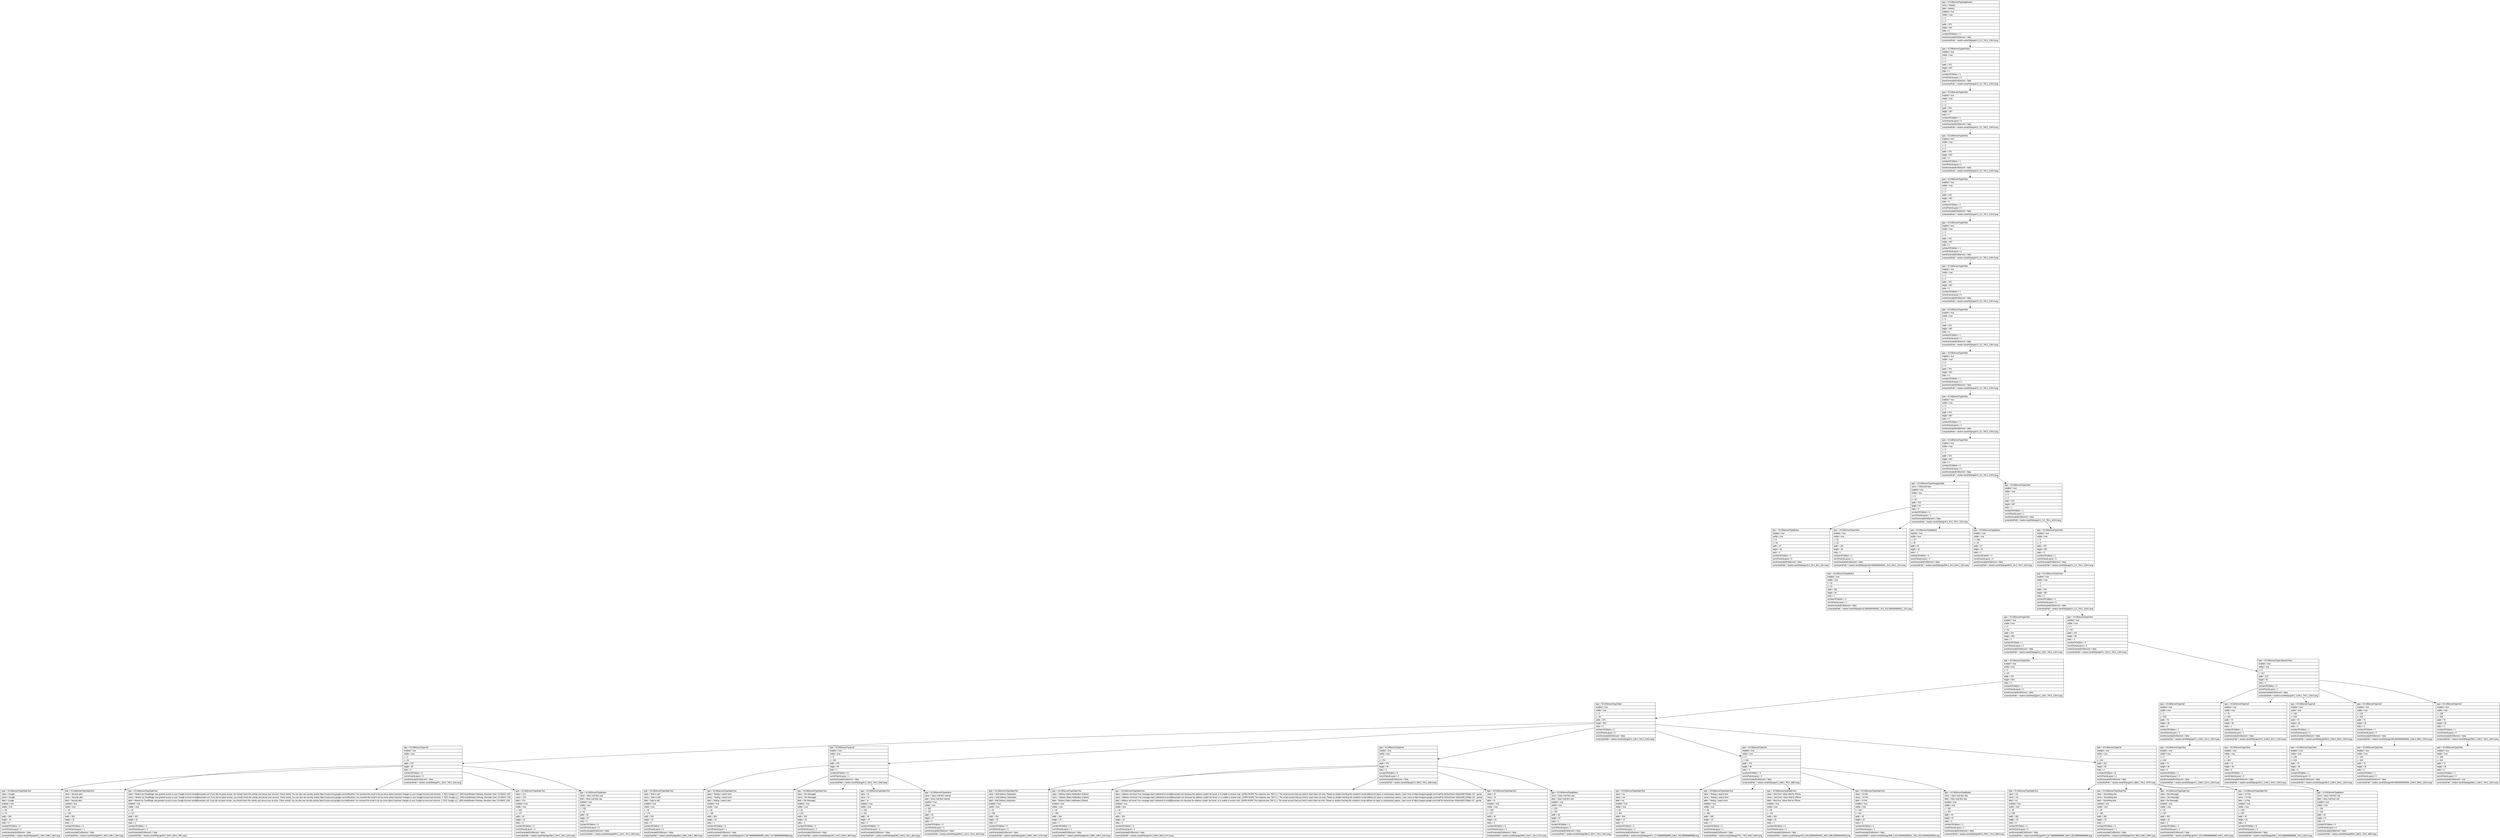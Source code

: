 digraph Layout {

	node [shape=record fontname=Arial];

	0	[label="{type = XCUIElementTypeApplication\l|name = Newton\l|label = Newton\l|enabled = true\l|visible = true\l|x = 0\l|y = 0\l|width = 375\l|height = 667\l|index = 0\l|numberOfChildren = 2\l|eventGeneratedOnElement = false \l|screenshotPath = newton-send/S0/pngs/0.0_0.0_750.0_1334.0.png\l}"]
	1	[label="{type = XCUIElementTypeWindow\l|enabled = true\l|visible = true\l|x = 0\l|y = 0\l|width = 375\l|height = 667\l|index = 0\l|numberOfChildren = 1\l|numInParentLayout = 0\l|eventGeneratedOnElement = false \l|screenshotPath = newton-send/S0/pngs/0.0_0.0_750.0_1334.0.png\l}"]
	2	[label="{type = XCUIElementTypeOther\l|enabled = true\l|visible = true\l|x = 0\l|y = 0\l|width = 375\l|height = 667\l|index = 0\l|numberOfChildren = 1\l|numInParentLayout = 0\l|eventGeneratedOnElement = false \l|screenshotPath = newton-send/S0/pngs/0.0_0.0_750.0_1334.0.png\l}"]
	3	[label="{type = XCUIElementTypeOther\l|enabled = true\l|visible = true\l|x = 0\l|y = 0\l|width = 375\l|height = 667\l|index = 0\l|numberOfChildren = 1\l|numInParentLayout = 0\l|eventGeneratedOnElement = false \l|screenshotPath = newton-send/S0/pngs/0.0_0.0_750.0_1334.0.png\l}"]
	4	[label="{type = XCUIElementTypeOther\l|enabled = true\l|visible = true\l|x = 0\l|y = 0\l|width = 375\l|height = 667\l|index = 0\l|numberOfChildren = 1\l|numInParentLayout = 0\l|eventGeneratedOnElement = false \l|screenshotPath = newton-send/S0/pngs/0.0_0.0_750.0_1334.0.png\l}"]
	5	[label="{type = XCUIElementTypeOther\l|enabled = true\l|visible = true\l|x = 0\l|y = 0\l|width = 375\l|height = 667\l|index = 0\l|numberOfChildren = 1\l|numInParentLayout = 0\l|eventGeneratedOnElement = false \l|screenshotPath = newton-send/S0/pngs/0.0_0.0_750.0_1334.0.png\l}"]
	6	[label="{type = XCUIElementTypeOther\l|enabled = true\l|visible = true\l|x = 0\l|y = 0\l|width = 375\l|height = 667\l|index = 0\l|numberOfChildren = 1\l|numInParentLayout = 0\l|eventGeneratedOnElement = false \l|screenshotPath = newton-send/S0/pngs/0.0_0.0_750.0_1334.0.png\l}"]
	7	[label="{type = XCUIElementTypeOther\l|enabled = true\l|visible = true\l|x = 0\l|y = 0\l|width = 375\l|height = 667\l|index = 0\l|numberOfChildren = 1\l|numInParentLayout = 0\l|eventGeneratedOnElement = false \l|screenshotPath = newton-send/S0/pngs/0.0_0.0_750.0_1334.0.png\l}"]
	8	[label="{type = XCUIElementTypeOther\l|enabled = true\l|visible = true\l|x = 0\l|y = 0\l|width = 375\l|height = 667\l|index = 0\l|numberOfChildren = 1\l|numInParentLayout = 0\l|eventGeneratedOnElement = false \l|screenshotPath = newton-send/S0/pngs/0.0_0.0_750.0_1334.0.png\l}"]
	9	[label="{type = XCUIElementTypeOther\l|enabled = true\l|visible = true\l|x = 0\l|y = 0\l|width = 375\l|height = 667\l|index = 0\l|numberOfChildren = 1\l|numInParentLayout = 0\l|eventGeneratedOnElement = false \l|screenshotPath = newton-send/S0/pngs/0.0_0.0_750.0_1334.0.png\l}"]
	10	[label="{type = XCUIElementTypeOther\l|enabled = true\l|visible = true\l|x = 0\l|y = 0\l|width = 375\l|height = 667\l|index = 0\l|numberOfChildren = 2\l|numInParentLayout = 0\l|eventGeneratedOnElement = false \l|screenshotPath = newton-send/S0/pngs/0.0_0.0_750.0_1334.0.png\l}"]
	11	[label="{type = XCUIElementTypeNavigationBar\l|name = CMCenterView\l|enabled = true\l|visible = true\l|x = 0\l|y = 20\l|width = 375\l|height = 44\l|index = 0\l|numberOfChildren = 4\l|numInParentLayout = 0\l|eventGeneratedOnElement = false \l|screenshotPath = newton-send/S0/pngs/0.0_40.0_750.0_128.0.png\l}"]
	12	[label="{type = XCUIElementTypeOther\l|enabled = true\l|visible = true\l|x = 0\l|y = 0\l|width = 375\l|height = 667\l|index = 1\l|numberOfChildren = 1\l|numInParentLayout = 1\l|eventGeneratedOnElement = false \l|screenshotPath = newton-send/S0/pngs/0.0_0.0_750.0_1334.0.png\l}"]
	13	[label="{type = XCUIElementTypeButton\l|enabled = true\l|visible = true\l|x = 8\l|y = 20\l|width = 37\l|height = 44\l|index = 0\l|numberOfChildren = 0\l|numInParentLayout = 0\l|eventGeneratedOnElement = false \l|screenshotPath = newton-send/S0/pngs/16.0_40.0_90.0_128.0.png\l}"]
	14	[label="{type = XCUIElementTypeOther\l|enabled = true\l|visible = true\l|x = 51\l|y = 22\l|width = 220\l|height = 40\l|index = 1\l|numberOfChildren = 2\l|numInParentLayout = 1\l|eventGeneratedOnElement = false \l|screenshotPath = newton-send/S0/pngs/102.00000000000001_44.0_542.0_124.0.png\l}"]
	15	[label="{type = XCUIElementTypeButton\l|enabled = true\l|visible = true\l|x = 277\l|y = 20\l|width = 45\l|height = 44\l|index = 2\l|numberOfChildren = 0\l|numInParentLayout = 2\l|eventGeneratedOnElement = false \l|screenshotPath = newton-send/S0/pngs/554.0_40.0_644.0_128.0.png\l}"]
	16	[label="{type = XCUIElementTypeButton\l|enabled = true\l|visible = true\l|x = 330\l|y = 20\l|width = 37\l|height = 44\l|index = 3\l|numberOfChildren = 0\l|numInParentLayout = 3\l|eventGeneratedOnElement = false \l|screenshotPath = newton-send/S0/pngs/660.0_40.0_734.0_128.0.png\l}"]
	17	[label="{type = XCUIElementTypeOther\l|enabled = true\l|visible = true\l|x = 0\l|y = 0\l|width = 375\l|height = 667\l|index = 0\l|numberOfChildren = 1\l|numInParentLayout = 0\l|eventGeneratedOnElement = false \l|screenshotPath = newton-send/S0/pngs/0.0_0.0_750.0_1334.0.png\l}"]
	18	[label="{type = XCUIElementTypeButton\l|enabled = true\l|visible = true\l|x = 51\l|y = 22\l|width = 255\l|height = 40\l|index = 1\l|numberOfChildren = 0\l|numInParentLayout = 1\l|eventGeneratedOnElement = false \l|screenshotPath = newton-send/S0/pngs/102.00000000000001_44.0_612.0000000000001_124.0.png\l}"]
	19	[label="{type = XCUIElementTypeOther\l|enabled = true\l|visible = true\l|x = 0\l|y = 0\l|width = 375\l|height = 667\l|index = 0\l|numberOfChildren = 4\l|numInParentLayout = 0\l|eventGeneratedOnElement = false \l|screenshotPath = newton-send/S0/pngs/0.0_0.0_750.0_1334.0.png\l}"]
	20	[label="{type = XCUIElementTypeOther\l|enabled = true\l|visible = true\l|x = 0\l|y = 64\l|width = 375\l|height = 603\l|index = 2\l|numberOfChildren = 1\l|numInParentLayout = 2\l|eventGeneratedOnElement = false \l|screenshotPath = newton-send/S0/pngs/0.0_128.0_750.0_1334.0.png\l}"]
	21	[label="{type = XCUIElementTypeOther\l|enabled = true\l|visible = true\l|x = 0\l|y = 617\l|width = 375\l|height = 50\l|index = 3\l|numberOfChildren = 3\l|numInParentLayout = 3\l|eventGeneratedOnElement = false \l|screenshotPath = newton-send/S0/pngs/0.0_1234.0_750.0_1334.0.png\l}"]
	22	[label="{type = XCUIElementTypeOther\l|enabled = true\l|visible = true\l|x = 0\l|y = 64\l|width = 375\l|height = 603\l|index = 0\l|numberOfChildren = 1\l|numInParentLayout = 0\l|eventGeneratedOnElement = false \l|screenshotPath = newton-send/S0/pngs/0.0_128.0_750.0_1334.0.png\l}"]
	23	[label="{type = XCUIElementTypeCollectionView\l|enabled = true\l|visible = true\l|x = 0\l|y = 617\l|width = 375\l|height = 50\l|index = 2\l|numberOfChildren = 5\l|numInParentLayout = 2\l|eventGeneratedOnElement = false \l|screenshotPath = newton-send/S0/pngs/0.0_1234.0_750.0_1334.0.png\l}"]
	24	[label="{type = XCUIElementTypeTable\l|enabled = true\l|visible = true\l|x = 0\l|y = 64\l|width = 375\l|height = 603\l|index = 0\l|numberOfChildren = 5\l|numInParentLayout = 0\l|eventGeneratedOnElement = false \l|screenshotPath = newton-send/S0/pngs/0.0_128.0_750.0_1334.0.png\l}"]
	25	[label="{type = XCUIElementTypeCell\l|enabled = true\l|visible = true\l|x = 2\l|y = 624\l|width = 75\l|height = 36\l|index = 0\l|numberOfChildren = 1\l|numInParentLayout = 0\l|eventGeneratedOnElement = false \l|screenshotPath = newton-send/S0/pngs/4.0_1248.0_154.0_1320.0.png\l}"]
	26	[label="{type = XCUIElementTypeCell\l|enabled = true\l|visible = true\l|x = 76\l|y = 624\l|width = 75\l|height = 36\l|index = 1\l|numberOfChildren = 1\l|numInParentLayout = 1\l|eventGeneratedOnElement = false \l|screenshotPath = newton-send/S0/pngs/152.0_1248.0_302.0_1320.0.png\l}"]
	27	[label="{type = XCUIElementTypeCell\l|enabled = true\l|visible = true\l|x = 150\l|y = 624\l|width = 75\l|height = 36\l|index = 2\l|numberOfChildren = 1\l|numInParentLayout = 2\l|eventGeneratedOnElement = false \l|screenshotPath = newton-send/S0/pngs/300.0_1248.0_450.0_1320.0.png\l}"]
	28	[label="{type = XCUIElementTypeCell\l|enabled = true\l|visible = true\l|x = 224\l|y = 624\l|width = 75\l|height = 36\l|index = 3\l|numberOfChildren = 1\l|numInParentLayout = 3\l|eventGeneratedOnElement = false \l|screenshotPath = newton-send/S0/pngs/448.00000000000006_1248.0_598.0_1320.0.png\l}"]
	29	[label="{type = XCUIElementTypeCell\l|enabled = true\l|visible = true\l|x = 299\l|y = 624\l|width = 75\l|height = 36\l|index = 4\l|numberOfChildren = 1\l|numInParentLayout = 4\l|eventGeneratedOnElement = false \l|screenshotPath = newton-send/S0/pngs/598.0_1248.0_748.0_1320.0.png\l}"]
	30	[label="{type = XCUIElementTypeCell\l|enabled = true\l|visible = true\l|x = 0\l|y = 64\l|width = 375\l|height = 95\l|index = 0\l|numberOfChildren = 8\l|numInParentLayout = 0\l|eventGeneratedOnElement = false \l|screenshotPath = newton-send/S0/pngs/0.0_128.0_750.0_318.0.png\l}"]
	31	[label="{type = XCUIElementTypeCell\l|enabled = true\l|visible = true\l|x = 0\l|y = 159\l|width = 375\l|height = 95\l|index = 1\l|numberOfChildren = 8\l|numInParentLayout = 1\l|eventGeneratedOnElement = false \l|screenshotPath = newton-send/S0/pngs/0.0_318.0_750.0_508.0.png\l}"]
	32	[label="{type = XCUIElementTypeCell\l|enabled = true\l|visible = true\l|x = 0\l|y = 254\l|width = 375\l|height = 95\l|index = 2\l|numberOfChildren = 8\l|numInParentLayout = 2\l|eventGeneratedOnElement = false \l|screenshotPath = newton-send/S0/pngs/0.0_508.0_750.0_698.0.png\l}"]
	33	[label="{type = XCUIElementTypeCell\l|enabled = true\l|visible = true\l|x = 0\l|y = 349\l|width = 375\l|height = 95\l|index = 3\l|numberOfChildren = 8\l|numInParentLayout = 3\l|eventGeneratedOnElement = false \l|screenshotPath = newton-send/S0/pngs/0.0_698.0_750.0_888.0.png\l}"]
	34	[label="{type = XCUIElementTypeCell\l|enabled = true\l|visible = true\l|x = 0\l|y = 444\l|width = 375\l|height = 95\l|index = 4\l|numberOfChildren = 8\l|numInParentLayout = 4\l|eventGeneratedOnElement = false \l|screenshotPath = newton-send/S0/pngs/0.0_888.0_750.0_1078.0.png\l}"]
	35	[label="{type = XCUIElementTypeOther\l|enabled = true\l|visible = true\l|x = 2\l|y = 624\l|width = 74\l|height = 36\l|index = 0\l|numberOfChildren = 1\l|numInParentLayout = 0\l|eventGeneratedOnElement = false \l|screenshotPath = newton-send/S0/pngs/4.0_1248.0_152.0_1320.0.png\l}"]
	36	[label="{type = XCUIElementTypeOther\l|enabled = true\l|visible = true\l|x = 76\l|y = 624\l|width = 74\l|height = 36\l|index = 0\l|numberOfChildren = 1\l|numInParentLayout = 0\l|eventGeneratedOnElement = false \l|screenshotPath = newton-send/S0/pngs/152.0_1248.0_300.0_1320.0.png\l}"]
	37	[label="{type = XCUIElementTypeOther\l|enabled = true\l|visible = true\l|x = 150\l|y = 624\l|width = 75\l|height = 36\l|index = 0\l|numberOfChildren = 1\l|numInParentLayout = 0\l|eventGeneratedOnElement = false \l|screenshotPath = newton-send/S0/pngs/300.0_1248.0_450.0_1320.0.png\l}"]
	38	[label="{type = XCUIElementTypeOther\l|enabled = true\l|visible = true\l|x = 224\l|y = 624\l|width = 75\l|height = 36\l|index = 0\l|numberOfChildren = 1\l|numInParentLayout = 0\l|eventGeneratedOnElement = false \l|screenshotPath = newton-send/S0/pngs/448.00000000000006_1248.0_598.0_1320.0.png\l}"]
	39	[label="{type = XCUIElementTypeOther\l|enabled = true\l|visible = true\l|x = 299\l|y = 624\l|width = 74\l|height = 36\l|index = 0\l|numberOfChildren = 1\l|numInParentLayout = 0\l|eventGeneratedOnElement = true \l|screenshotPath = newton-send/S0/pngs/598.0_1248.0_746.0_1320.0.png\l}"]
	40	[label="{type = XCUIElementTypeStaticText\l|value = Google\l|name = Google\l|label = Google\l|enabled = true\l|visible = true\l|x = 34\l|y = 79\l|width = 290\l|height = 19\l|index = 0\l|numberOfChildren = 0\l|numInParentLayout = 0\l|eventGeneratedOnElement = false \l|screenshotPath = newton-send/S0/pngs/68.0_158.0_648.0_196.0.png\l}"]
	41	[label="{type = XCUIElementTypeStaticText\l|value = Security alert\l|name = Security alert\l|label = Security alert\l|enabled = true\l|visible = true\l|x = 20\l|y = 104\l|width = 304\l|height = 15\l|index = 1\l|numberOfChildren = 0\l|numInParentLayout = 1\l|eventGeneratedOnElement = false \l|screenshotPath = newton-send/S0/pngs/40.0_208.0_648.0_238.0.png\l}"]
	42	[label="{type = XCUIElementTypeStaticText\l|value = Newton by CloudMagic was granted access to your Google Account email@example.com If you did not grant access, you should check this activity and secure your account. Check activity You can also see security activity https://myaccount.google.com/notifications You received this email to let you know about important changes to your Google Account and services. © 2021 Google LLC, 1600 Amphitheatre Parkway, Mountain View, CA 94043, USA\l|name = Newton by CloudMagic was granted access to your Google Account email@example.com If you did not grant access, you should check this activity and secure your account. Check activity You can also see security activity https://myaccount.google.com/notifications You received this email to let you know about important changes to your Google Account and services. © 2021 Google LLC, 1600 Amphitheatre Parkway, Mountain View, CA 94043, USA\l|label = Newton by CloudMagic was granted access to your Google Account email@example.com If you did not grant access, you should check this activity and secure your account. Check activity You can also see security activity https://myaccount.google.com/notifications You received this email to let you know about important changes to your Google Account and services. © 2021 Google LLC, 1600 Amphitheatre Parkway, Mountain View, CA 94043, USA\l|enabled = true\l|visible = true\l|x = 20\l|y = 127\l|width = 303\l|height = 18\l|index = 2\l|numberOfChildren = 0\l|numInParentLayout = 2\l|eventGeneratedOnElement = false \l|screenshotPath = newton-send/S0/pngs/40.0_254.0_646.0_290.0.png\l}"]
	43	[label="{type = XCUIElementTypeStaticText\l|value = 17m\l|name = 17m\l|label = 17m\l|enabled = true\l|visible = true\l|x = 318\l|y = 127\l|width = 45\l|height = 19\l|index = 3\l|numberOfChildren = 0\l|numInParentLayout = 3\l|eventGeneratedOnElement = false \l|screenshotPath = newton-send/S0/pngs/636.0_254.0_726.0_292.0.png\l}"]
	44	[label="{type = XCUIElementTypeButton\l|name = inbox mail item star\l|label = inbox mail item star\l|enabled = true\l|visible = true\l|x = 332\l|y = 62\l|width = 45\l|height = 57\l|index = 5\l|numberOfChildren = 0\l|numInParentLayout = 5\l|eventGeneratedOnElement = false \l|screenshotPath = newton-send/S0/pngs/664.0_124.0_754.0_238.0.png\l}"]
	45	[label="{type = XCUIElementTypeStaticText\l|value = Note to self\l|name = Note to self\l|label = Note to self\l|enabled = true\l|visible = true\l|x = 34\l|y = 174\l|width = 290\l|height = 19\l|index = 0\l|numberOfChildren = 0\l|numInParentLayout = 0\l|eventGeneratedOnElement = false \l|screenshotPath = newton-send/S0/pngs/68.0_348.0_648.0_386.0.png\l}"]
	46	[label="{type = XCUIElementTypeStaticText\l|value = Testing 1 search term\l|name = Testing 1 search term\l|label = Testing 1 search term\l|enabled = true\l|visible = true\l|x = 20\l|y = 199\l|width = 304\l|height = 15\l|index = 1\l|numberOfChildren = 0\l|numInParentLayout = 1\l|eventGeneratedOnElement = false \l|screenshotPath = newton-send/S0/pngs/40.0_397.99999999999994_648.0_427.99999999999994.png\l}"]
	47	[label="{type = XCUIElementTypeStaticText\l|value = (No Message)\l|name = (No Message)\l|label = (No Message)\l|enabled = true\l|visible = true\l|x = 20\l|y = 222\l|width = 303\l|height = 18\l|index = 2\l|numberOfChildren = 0\l|numInParentLayout = 2\l|eventGeneratedOnElement = false \l|screenshotPath = newton-send/S0/pngs/40.0_444.0_646.0_480.0.png\l}"]
	48	[label="{type = XCUIElementTypeStaticText\l|value = 1h\l|name = 1h\l|label = 1h\l|enabled = true\l|visible = true\l|x = 318\l|y = 222\l|width = 45\l|height = 19\l|index = 3\l|numberOfChildren = 0\l|numInParentLayout = 3\l|eventGeneratedOnElement = false \l|screenshotPath = newton-send/S0/pngs/636.0_444.0_726.0_482.0.png\l}"]
	49	[label="{type = XCUIElementTypeButton\l|name = inbox mail item starred\l|label = inbox mail item starred\l|enabled = true\l|visible = true\l|x = 332\l|y = 157\l|width = 45\l|height = 57\l|index = 5\l|numberOfChildren = 0\l|numInParentLayout = 5\l|eventGeneratedOnElement = false \l|screenshotPath = newton-send/S0/pngs/664.0_314.0_754.0_428.0.png\l}"]
	50	[label="{type = XCUIElementTypeStaticText\l|value = Mail Delivery Subsystem\l|name = Mail Delivery Subsystem\l|label = Mail Delivery Subsystem\l|enabled = true\l|visible = true\l|x = 20\l|y = 269\l|width = 304\l|height = 19\l|index = 0\l|numberOfChildren = 0\l|numInParentLayout = 0\l|eventGeneratedOnElement = false \l|screenshotPath = newton-send/S0/pngs/40.0_538.0_648.0_576.0.png\l}"]
	51	[label="{type = XCUIElementTypeStaticText\l|value = Delivery Status Notification (Failure)\l|name = Delivery Status Notification (Failure)\l|label = Delivery Status Notification (Failure)\l|enabled = true\l|visible = true\l|x = 20\l|y = 294\l|width = 304\l|height = 15\l|index = 1\l|numberOfChildren = 0\l|numInParentLayout = 1\l|eventGeneratedOnElement = false \l|screenshotPath = newton-send/S0/pngs/40.0_588.0_648.0_618.0.png\l}"]
	52	[label="{type = XCUIElementTypeStaticText\l|value = Address not found Your message wasn't delivered to email@example.com because the address couldn't be found, or is unable to receive mail. LEARN MORE The response was: 550 5.1.1 The email account that you tried to reach does not exist. Please try double-checking the recipient's email address for typos or unnecessary spaces. Learn more at https://support.google.com/mail/?p=NoSuchUser d18sor6467235qkn.137 - gsmtp\l|name = Address not found Your message wasn't delivered to email@example.com because the address couldn't be found, or is unable to receive mail. LEARN MORE The response was: 550 5.1.1 The email account that you tried to reach does not exist. Please try double-checking the recipient's email address for typos or unnecessary spaces. Learn more at https://support.google.com/mail/?p=NoSuchUser d18sor6467235qkn.137 - gsmtp\l|label = Address not found Your message wasn't delivered to email@example.com because the address couldn't be found, or is unable to receive mail. LEARN MORE The response was: 550 5.1.1 The email account that you tried to reach does not exist. Please try double-checking the recipient's email address for typos or unnecessary spaces. Learn more at https://support.google.com/mail/?p=NoSuchUser d18sor6467235qkn.137 - gsmtp\l|enabled = true\l|visible = true\l|x = 20\l|y = 317\l|width = 303\l|height = 18\l|index = 2\l|numberOfChildren = 0\l|numInParentLayout = 2\l|eventGeneratedOnElement = false \l|screenshotPath = newton-send/S0/pngs/40.0_634.0_646.0_670.0.png\l}"]
	53	[label="{type = XCUIElementTypeStaticText\l|value = 1h\l|name = 1h\l|label = 1h\l|enabled = true\l|visible = true\l|x = 318\l|y = 317\l|width = 45\l|height = 19\l|index = 3\l|numberOfChildren = 0\l|numInParentLayout = 3\l|eventGeneratedOnElement = false \l|screenshotPath = newton-send/S0/pngs/636.0_634.0_726.0_672.0.png\l}"]
	54	[label="{type = XCUIElementTypeButton\l|name = inbox mail item star\l|label = inbox mail item star\l|enabled = true\l|visible = true\l|x = 332\l|y = 252\l|width = 45\l|height = 57\l|index = 5\l|numberOfChildren = 0\l|numInParentLayout = 5\l|eventGeneratedOnElement = false \l|screenshotPath = newton-send/S0/pngs/664.0_504.0_754.0_618.0.png\l}"]
	55	[label="{type = XCUIElementTypeStaticText\l|value = me\l|name = me\l|label = me\l|enabled = true\l|visible = true\l|x = 20\l|y = 364\l|width = 304\l|height = 19\l|index = 0\l|numberOfChildren = 0\l|numInParentLayout = 0\l|eventGeneratedOnElement = false \l|screenshotPath = newton-send/S0/pngs/40.0_727.9999999999999_648.0_765.9999999999999.png\l}"]
	56	[label="{type = XCUIElementTypeStaticText\l|value = Testing 1 search term\l|name = Testing 1 search term\l|label = Testing 1 search term\l|enabled = true\l|visible = true\l|x = 39\l|y = 389\l|width = 285\l|height = 15\l|index = 1\l|numberOfChildren = 0\l|numInParentLayout = 1\l|eventGeneratedOnElement = false \l|screenshotPath = newton-send/S0/pngs/78.0_778.0_648.0_808.0.png\l}"]
	57	[label="{type = XCUIElementTypeStaticText\l|value = Sent from Yahoo Mail for iPhone\l|name = Sent from Yahoo Mail for iPhone\l|label = Sent from Yahoo Mail for iPhone\l|enabled = true\l|visible = true\l|x = 20\l|y = 412\l|width = 303\l|height = 18\l|index = 2\l|numberOfChildren = 0\l|numInParentLayout = 2\l|eventGeneratedOnElement = false \l|screenshotPath = newton-send/S0/pngs/40.0_824.0000000000001_646.0_860.0000000000001.png\l}"]
	58	[label="{type = XCUIElementTypeStaticText\l|value = 14 Feb\l|name = 14 Feb\l|label = 14 Feb\l|enabled = true\l|visible = true\l|x = 318\l|y = 412\l|width = 45\l|height = 19\l|index = 3\l|numberOfChildren = 0\l|numInParentLayout = 3\l|eventGeneratedOnElement = false \l|screenshotPath = newton-send/S0/pngs/636.0_824.0000000000001_726.0_862.0000000000001.png\l}"]
	59	[label="{type = XCUIElementTypeButton\l|name = inbox mail item star\l|label = inbox mail item star\l|enabled = true\l|visible = true\l|x = 332\l|y = 347\l|width = 45\l|height = 57\l|index = 5\l|numberOfChildren = 0\l|numInParentLayout = 5\l|eventGeneratedOnElement = false \l|screenshotPath = newton-send/S0/pngs/664.0_694.0_754.0_808.0.png\l}"]
	60	[label="{type = XCUIElementTypeStaticText\l|value = me\l|name = me\l|label = me\l|enabled = true\l|visible = true\l|x = 20\l|y = 459\l|width = 304\l|height = 19\l|index = 0\l|numberOfChildren = 0\l|numInParentLayout = 0\l|eventGeneratedOnElement = false \l|screenshotPath = newton-send/S0/pngs/40.0_917.9999999999999_648.0_955.9999999999999.png\l}"]
	61	[label="{type = XCUIElementTypeStaticText\l|value = Something else\l|name = Something else\l|label = Something else\l|enabled = true\l|visible = true\l|x = 39\l|y = 484\l|width = 285\l|height = 15\l|index = 1\l|numberOfChildren = 0\l|numInParentLayout = 1\l|eventGeneratedOnElement = false \l|screenshotPath = newton-send/S0/pngs/78.0_968.0_648.0_998.0.png\l}"]
	62	[label="{type = XCUIElementTypeStaticText\l|value = (No Message)\l|name = (No Message)\l|label = (No Message)\l|enabled = true\l|visible = true\l|x = 20\l|y = 507\l|width = 303\l|height = 18\l|index = 2\l|numberOfChildren = 0\l|numInParentLayout = 2\l|eventGeneratedOnElement = false \l|screenshotPath = newton-send/S0/pngs/40.0_1013.9999999999999_646.0_1050.0.png\l}"]
	63	[label="{type = XCUIElementTypeStaticText\l|value = 14 Feb\l|name = 14 Feb\l|label = 14 Feb\l|enabled = true\l|visible = true\l|x = 318\l|y = 507\l|width = 45\l|height = 19\l|index = 3\l|numberOfChildren = 0\l|numInParentLayout = 3\l|eventGeneratedOnElement = false \l|screenshotPath = newton-send/S0/pngs/636.0_1013.9999999999999_726.0_1052.0.png\l}"]
	64	[label="{type = XCUIElementTypeButton\l|name = inbox mail item star\l|label = inbox mail item star\l|enabled = true\l|visible = true\l|x = 332\l|y = 442\l|width = 45\l|height = 57\l|index = 5\l|numberOfChildren = 0\l|numInParentLayout = 5\l|eventGeneratedOnElement = false \l|screenshotPath = newton-send/S0/pngs/664.0_884.0_754.0_998.0.png\l}"]


	0 -> 1
	1 -> 2
	2 -> 3
	3 -> 4
	4 -> 5
	5 -> 6
	6 -> 7
	7 -> 8
	8 -> 9
	9 -> 10
	10 -> 11
	10 -> 12
	11 -> 13
	11 -> 14
	11 -> 15
	11 -> 16
	12 -> 17
	14 -> 18
	17 -> 19
	19 -> 20
	19 -> 21
	20 -> 22
	21 -> 23
	22 -> 24
	23 -> 25
	23 -> 26
	23 -> 27
	23 -> 28
	23 -> 29
	24 -> 30
	24 -> 31
	24 -> 32
	24 -> 33
	24 -> 34
	25 -> 35
	26 -> 36
	27 -> 37
	28 -> 38
	29 -> 39
	30 -> 40
	30 -> 41
	30 -> 42
	30 -> 43
	30 -> 44
	31 -> 45
	31 -> 46
	31 -> 47
	31 -> 48
	31 -> 49
	32 -> 50
	32 -> 51
	32 -> 52
	32 -> 53
	32 -> 54
	33 -> 55
	33 -> 56
	33 -> 57
	33 -> 58
	33 -> 59
	34 -> 60
	34 -> 61
	34 -> 62
	34 -> 63
	34 -> 64


}